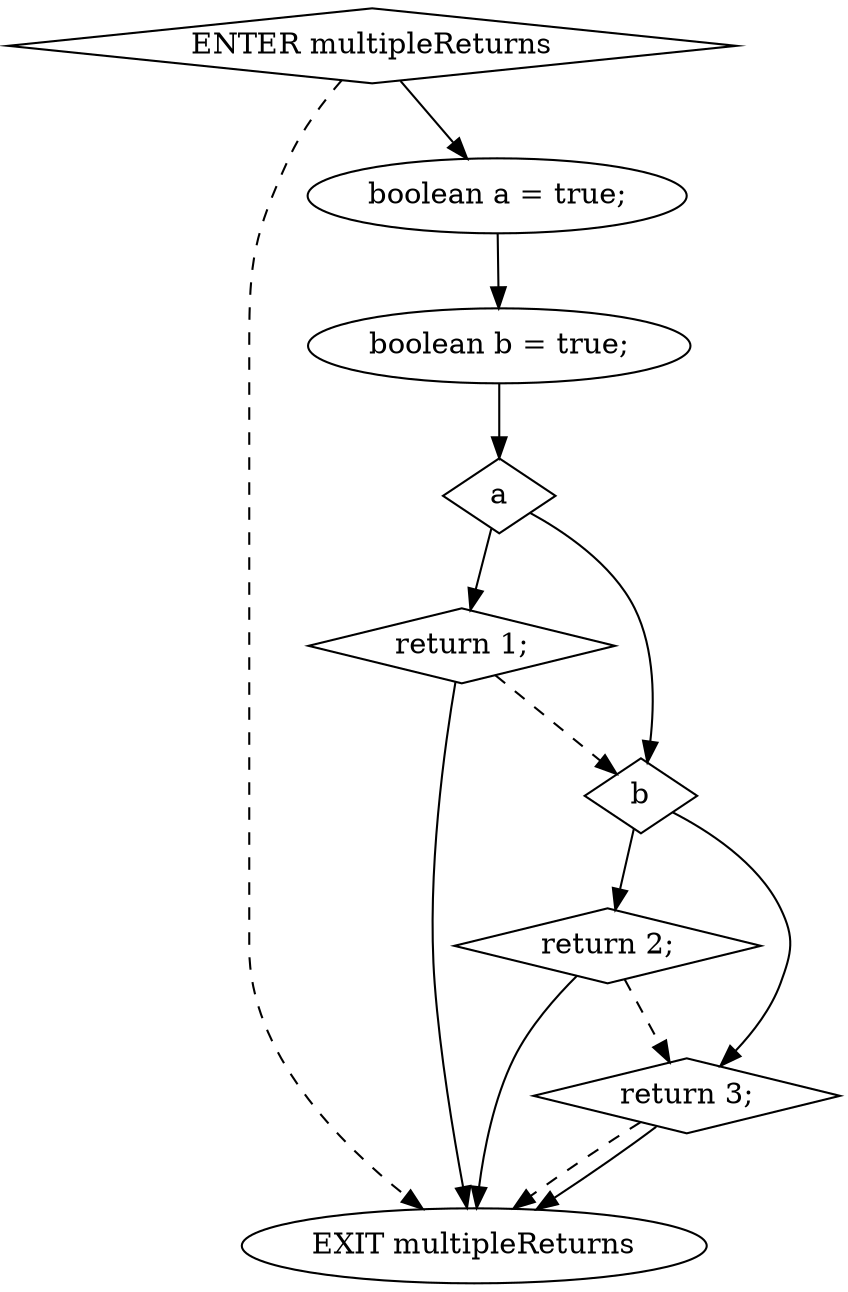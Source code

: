 digraph G {
  0 [ shape="diamond" label="ENTER multipleReturns" ];
  1 [ label="EXIT multipleReturns" ];
  2 [ label="boolean a = true;" ];
  3 [ label="boolean b = true;" ];
  4 [ shape="diamond" label="a" ];
  5 [ shape="diamond" label="return 1;" ];
  6 [ shape="diamond" label="b" ];
  7 [ shape="diamond" label="return 2;" ];
  8 [ shape="diamond" label="return 3;" ];
  0 -> 2 [ ];
  2 -> 3 [ ];
  3 -> 4 [ ];
  4 -> 5 [ ];
  5 -> 6 [ style="dashed" ];
  4 -> 6 [ ];
  6 -> 7 [ ];
  7 -> 8 [ style="dashed" ];
  6 -> 8 [ ];
  8 -> 1 [ style="dashed" ];
  5 -> 1 [ ];
  7 -> 1 [ ];
  8 -> 1 [ ];
  0 -> 1 [ style="dashed" ];
}

